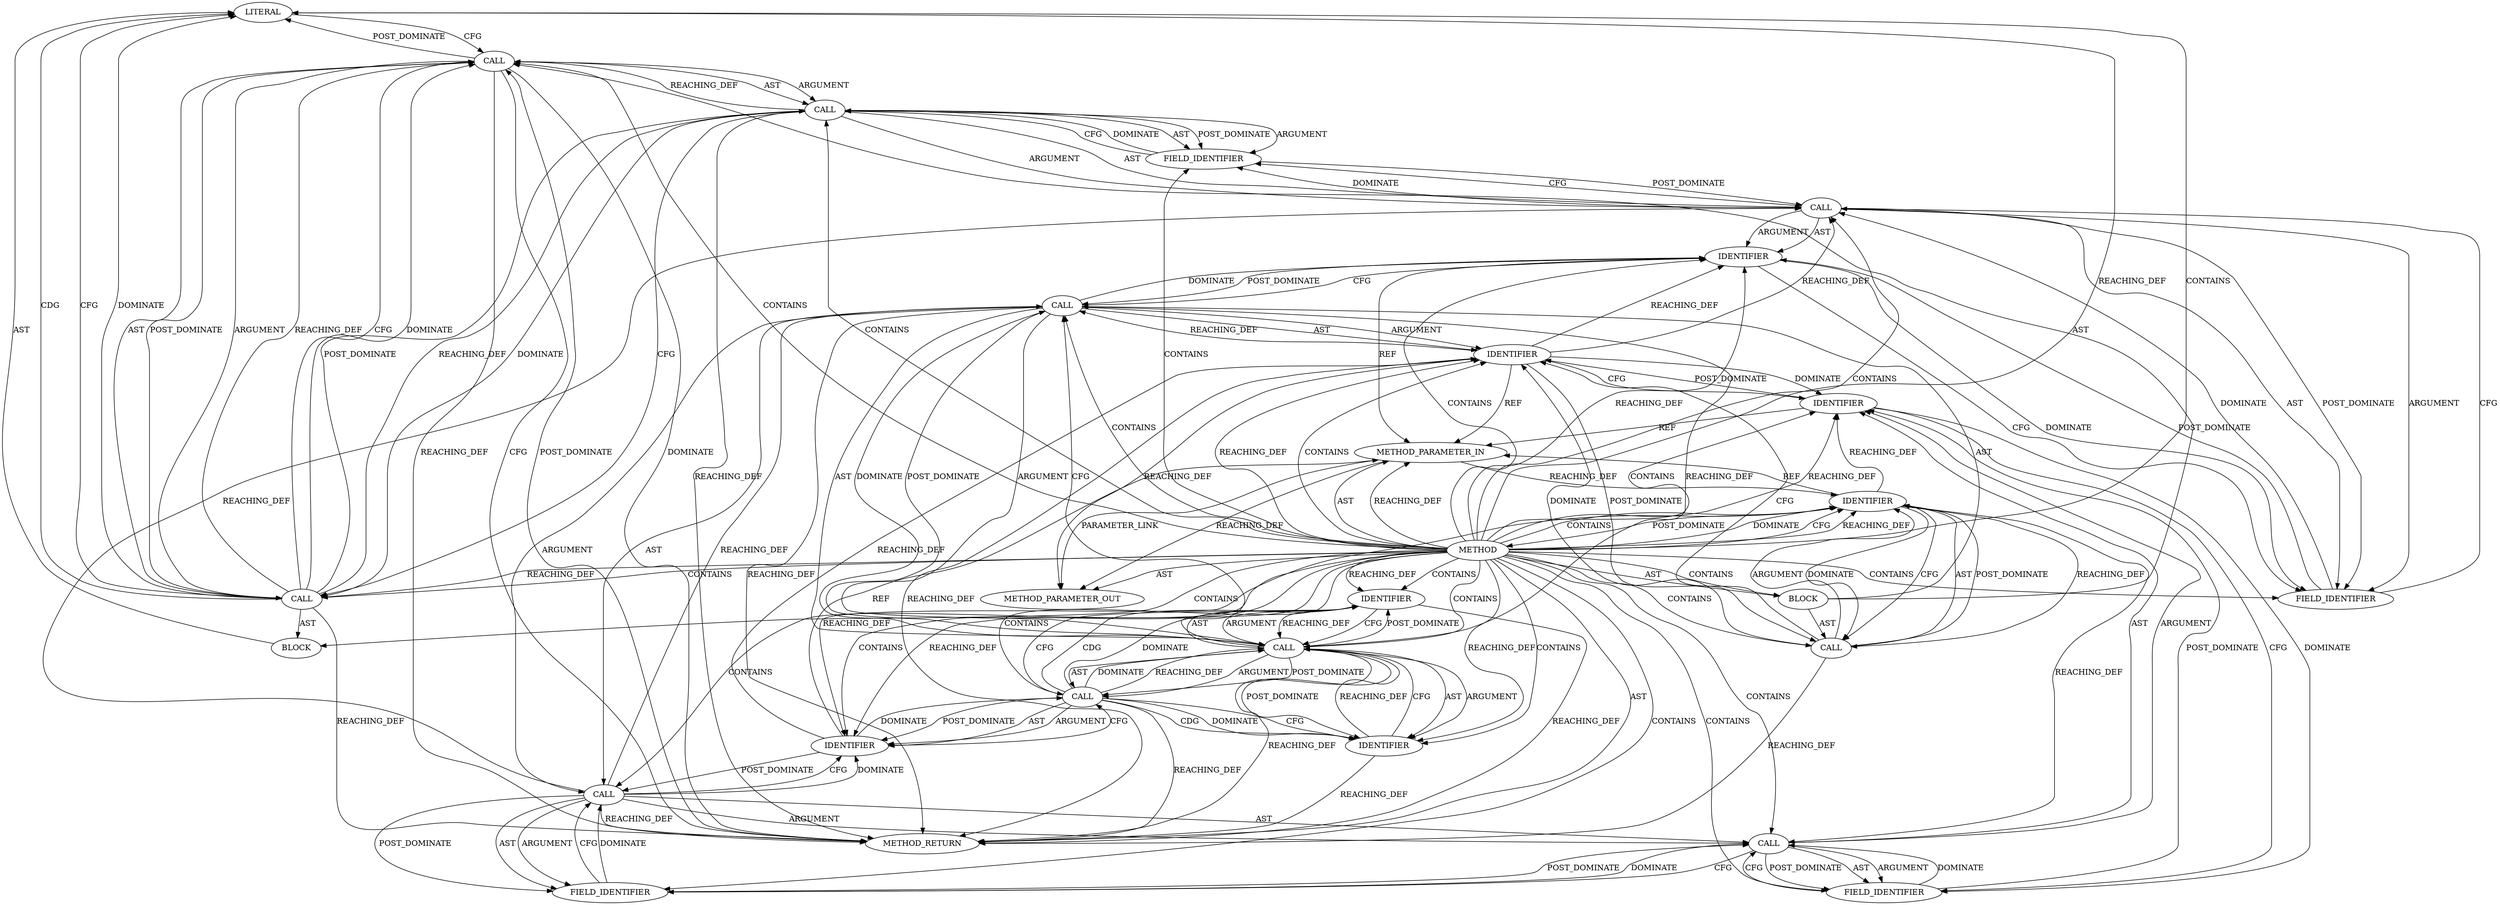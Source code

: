 digraph {
  5621 [label=LITERAL ORDER=1 ARGUMENT_INDEX=1 CODE="1" COLUMN_NUMBER=21 LINE_NUMBER=1692 TYPE_FULL_NAME="int"]
  5605 [label=IDENTIFIER ORDER=1 ARGUMENT_INDEX=1 CODE="con" COLUMN_NUMBER=19 LINE_NUMBER=1689 TYPE_FULL_NAME="ceph_connection*" NAME="con"]
  5618 [label=FIELD_IDENTIFIER ORDER=2 ARGUMENT_INDEX=2 CODE="in_state" COLUMN_NUMBER=2 LINE_NUMBER=1692 CANONICAL_NAME="in_state"]
  5617 [label=FIELD_IDENTIFIER ORDER=2 ARGUMENT_INDEX=2 CODE="v2" COLUMN_NUMBER=2 LINE_NUMBER=1692 CANONICAL_NAME="v2"]
  5598 [label=BLOCK ORDER=2 ARGUMENT_INDEX=-1 CODE="{
	reset_in_kvecs(con);
	add_in_kvec(con, con->v2.in_buf,
		    con_secure(con) ? CEPH_PREAMBLE_SECURE_LEN :
				      CEPH_PREAMBLE_PLAIN_LEN);
	con->v2.in_state = IN_S_HANDLE_PREAMBLE;
}" COLUMN_NUMBER=1 LINE_NUMBER=1687 TYPE_FULL_NAME="void"]
  5596 [label=METHOD COLUMN_NUMBER=1 LINE_NUMBER=1686 COLUMN_NUMBER_END=20 IS_EXTERNAL=false SIGNATURE="void prepare_read_preamble (ceph_connection*)" NAME="prepare_read_preamble" AST_PARENT_TYPE="TYPE_DECL" AST_PARENT_FULL_NAME="file_code_old-a282a2f-decode_preamble-525.c:<global>" ORDER=77 CODE="static void prepare_read_preamble(struct ceph_connection *con)
{
	reset_in_kvecs(con);
	add_in_kvec(con, con->v2.in_buf,
		    con_secure(con) ? CEPH_PREAMBLE_SECURE_LEN :
				      CEPH_PREAMBLE_PLAIN_LEN);
	con->v2.in_state = IN_S_HANDLE_PREAMBLE;
}" FULL_NAME="prepare_read_preamble" LINE_NUMBER_END=1692 FILENAME="file_code_old-a282a2f-decode_preamble-525.c"]
  5600 [label=IDENTIFIER ORDER=1 ARGUMENT_INDEX=1 CODE="con" COLUMN_NUMBER=17 LINE_NUMBER=1688 TYPE_FULL_NAME="ceph_connection*" NAME="con"]
  5611 [label=IDENTIFIER ORDER=2 ARGUMENT_INDEX=2 CODE="CEPH_PREAMBLE_SECURE_LEN" COLUMN_NUMBER=25 LINE_NUMBER=1690 TYPE_FULL_NAME="ANY" NAME="CEPH_PREAMBLE_SECURE_LEN"]
  5610 [label=IDENTIFIER ORDER=1 ARGUMENT_INDEX=1 CODE="con" COLUMN_NUMBER=18 LINE_NUMBER=1690 TYPE_FULL_NAME="ceph_connection*" NAME="con"]
  5602 [label=IDENTIFIER ORDER=1 ARGUMENT_INDEX=1 CODE="con" COLUMN_NUMBER=14 LINE_NUMBER=1689 TYPE_FULL_NAME="ceph_connection*" NAME="con"]
  5614 [label=CALL ORDER=1 ARGUMENT_INDEX=1 CODE="con->v2.in_state" COLUMN_NUMBER=2 METHOD_FULL_NAME="<operator>.fieldAccess" LINE_NUMBER=1692 TYPE_FULL_NAME="<empty>" DISPATCH_TYPE="STATIC_DISPATCH" SIGNATURE="" NAME="<operator>.fieldAccess"]
  5607 [label=FIELD_IDENTIFIER ORDER=2 ARGUMENT_INDEX=2 CODE="in_buf" COLUMN_NUMBER=19 LINE_NUMBER=1689 CANONICAL_NAME="in_buf"]
  5609 [label=CALL ORDER=1 ARGUMENT_INDEX=1 CODE="con_secure(con)" COLUMN_NUMBER=7 METHOD_FULL_NAME="con_secure" LINE_NUMBER=1690 TYPE_FULL_NAME="<empty>" DISPATCH_TYPE="STATIC_DISPATCH" SIGNATURE="" NAME="con_secure"]
  5619 [label=CALL ORDER=2 ARGUMENT_INDEX=2 CODE="IN_S_HANDLE_PREAMBLE" COLUMN_NUMBER=21 METHOD_FULL_NAME="file_code_old-a282a2f-decode_preamble-525.c:55:55:IN_S_HANDLE_PREAMBLE:0" LINE_NUMBER=1692 TYPE_FULL_NAME="int" DISPATCH_TYPE="INLINED" SIGNATURE="" NAME="IN_S_HANDLE_PREAMBLE"]
  5620 [label=BLOCK ORDER=1 ARGUMENT_INDEX=1 CODE="<empty>" TYPE_FULL_NAME="void"]
  13149 [label=METHOD_PARAMETER_OUT ORDER=1 CODE="struct ceph_connection *con" IS_VARIADIC=false COLUMN_NUMBER=35 LINE_NUMBER=1686 TYPE_FULL_NAME="ceph_connection*" EVALUATION_STRATEGY="BY_VALUE" INDEX=1 NAME="con"]
  5606 [label=FIELD_IDENTIFIER ORDER=2 ARGUMENT_INDEX=2 CODE="v2" COLUMN_NUMBER=19 LINE_NUMBER=1689 CANONICAL_NAME="v2"]
  5615 [label=CALL ORDER=1 ARGUMENT_INDEX=1 CODE="con->v2" COLUMN_NUMBER=2 METHOD_FULL_NAME="<operator>.indirectFieldAccess" LINE_NUMBER=1692 TYPE_FULL_NAME="<empty>" DISPATCH_TYPE="STATIC_DISPATCH" SIGNATURE="" NAME="<operator>.indirectFieldAccess"]
  5622 [label=METHOD_RETURN ORDER=3 CODE="RET" COLUMN_NUMBER=1 LINE_NUMBER=1686 TYPE_FULL_NAME="void" EVALUATION_STRATEGY="BY_VALUE"]
  5603 [label=CALL ORDER=2 ARGUMENT_INDEX=2 CODE="con->v2.in_buf" COLUMN_NUMBER=19 METHOD_FULL_NAME="<operator>.fieldAccess" LINE_NUMBER=1689 TYPE_FULL_NAME="<empty>" DISPATCH_TYPE="STATIC_DISPATCH" SIGNATURE="" NAME="<operator>.fieldAccess"]
  5601 [label=CALL ORDER=2 ARGUMENT_INDEX=-1 CODE="add_in_kvec(con, con->v2.in_buf,
		    con_secure(con) ? CEPH_PREAMBLE_SECURE_LEN :
				      CEPH_PREAMBLE_PLAIN_LEN)" COLUMN_NUMBER=2 METHOD_FULL_NAME="add_in_kvec" LINE_NUMBER=1689 TYPE_FULL_NAME="<empty>" DISPATCH_TYPE="STATIC_DISPATCH" SIGNATURE="" NAME="add_in_kvec"]
  5608 [label=CALL ORDER=3 ARGUMENT_INDEX=3 CODE="con_secure(con) ? CEPH_PREAMBLE_SECURE_LEN :
				      CEPH_PREAMBLE_PLAIN_LEN" COLUMN_NUMBER=7 METHOD_FULL_NAME="<operator>.conditional" LINE_NUMBER=1690 TYPE_FULL_NAME="<empty>" DISPATCH_TYPE="STATIC_DISPATCH" SIGNATURE="" NAME="<operator>.conditional"]
  5613 [label=CALL ORDER=3 ARGUMENT_INDEX=-1 CODE="con->v2.in_state = IN_S_HANDLE_PREAMBLE" COLUMN_NUMBER=2 METHOD_FULL_NAME="<operator>.assignment" LINE_NUMBER=1692 TYPE_FULL_NAME="<empty>" DISPATCH_TYPE="STATIC_DISPATCH" SIGNATURE="" NAME="<operator>.assignment"]
  5604 [label=CALL ORDER=1 ARGUMENT_INDEX=1 CODE="con->v2" COLUMN_NUMBER=19 METHOD_FULL_NAME="<operator>.indirectFieldAccess" LINE_NUMBER=1689 TYPE_FULL_NAME="<empty>" DISPATCH_TYPE="STATIC_DISPATCH" SIGNATURE="" NAME="<operator>.indirectFieldAccess"]
  5612 [label=IDENTIFIER ORDER=3 ARGUMENT_INDEX=3 CODE="CEPH_PREAMBLE_PLAIN_LEN" COLUMN_NUMBER=11 LINE_NUMBER=1691 TYPE_FULL_NAME="ANY" NAME="CEPH_PREAMBLE_PLAIN_LEN"]
  5597 [label=METHOD_PARAMETER_IN ORDER=1 CODE="struct ceph_connection *con" IS_VARIADIC=false COLUMN_NUMBER=35 LINE_NUMBER=1686 TYPE_FULL_NAME="ceph_connection*" EVALUATION_STRATEGY="BY_VALUE" INDEX=1 NAME="con"]
  5599 [label=CALL ORDER=1 ARGUMENT_INDEX=-1 CODE="reset_in_kvecs(con)" COLUMN_NUMBER=2 METHOD_FULL_NAME="reset_in_kvecs" LINE_NUMBER=1688 TYPE_FULL_NAME="<empty>" DISPATCH_TYPE="STATIC_DISPATCH" SIGNATURE="" NAME="reset_in_kvecs"]
  5616 [label=IDENTIFIER ORDER=1 ARGUMENT_INDEX=1 CODE="con" COLUMN_NUMBER=2 LINE_NUMBER=1692 TYPE_FULL_NAME="ceph_connection*" NAME="con"]
  5615 -> 5617 [label=AST ]
  5596 -> 5603 [label=CONTAINS ]
  5597 -> 5600 [label=REACHING_DEF VARIABLE="con"]
  5610 -> 5609 [label=CFG ]
  5614 -> 5618 [label=AST ]
  5602 -> 5605 [label=CFG ]
  5601 -> 5608 [label=POST_DOMINATE ]
  5610 -> 5602 [label=REACHING_DEF VARIABLE="con"]
  5608 -> 5601 [label=DOMINATE ]
  5617 -> 5615 [label=CFG ]
  5609 -> 5622 [label=REACHING_DEF VARIABLE="con_secure(con)"]
  5609 -> 5612 [label=CFG ]
  5596 -> 5609 [label=CONTAINS ]
  5599 -> 5600 [label=AST ]
  5618 -> 5614 [label=CFG ]
  5619 -> 5621 [label=CDG ]
  5596 -> 5612 [label=CONTAINS ]
  5604 -> 5607 [label=CFG ]
  5596 -> 5619 [label=CONTAINS ]
  5619 -> 5622 [label=REACHING_DEF VARIABLE="IN_S_HANDLE_PREAMBLE"]
  5602 -> 13149 [label=REACHING_DEF VARIABLE="con"]
  5596 -> 13149 [label=AST ]
  5613 -> 5619 [label=POST_DOMINATE ]
  5598 -> 5601 [label=AST ]
  5596 -> 5604 [label=CONTAINS ]
  5596 -> 5610 [label=REACHING_DEF VARIABLE=""]
  5613 -> 5621 [label=POST_DOMINATE ]
  5600 -> 5597 [label=REF ]
  5600 -> 5599 [label=REACHING_DEF VARIABLE="con"]
  5596 -> 5612 [label=REACHING_DEF VARIABLE=""]
  5596 -> 5600 [label=DOMINATE ]
  5596 -> 5602 [label=REACHING_DEF VARIABLE=""]
  5609 -> 5611 [label=CFG ]
  5613 -> 5622 [label=CFG ]
  5609 -> 5608 [label=DOMINATE ]
  5596 -> 5598 [label=CONTAINS ]
  5608 -> 5609 [label=ARGUMENT ]
  5601 -> 5602 [label=AST ]
  5614 -> 5618 [label=POST_DOMINATE ]
  5607 -> 5603 [label=CFG ]
  5613 -> 5614 [label=ARGUMENT ]
  5615 -> 5616 [label=ARGUMENT ]
  5596 -> 5617 [label=CONTAINS ]
  5614 -> 5622 [label=REACHING_DEF VARIABLE="con->v2.in_state"]
  5605 -> 5597 [label=REF ]
  5596 -> 5605 [label=REACHING_DEF VARIABLE=""]
  5603 -> 5622 [label=REACHING_DEF VARIABLE="con->v2.in_buf"]
  5603 -> 5607 [label=POST_DOMINATE ]
  5600 -> 5610 [label=REACHING_DEF VARIABLE="con"]
  5608 -> 5611 [label=POST_DOMINATE ]
  5612 -> 5622 [label=REACHING_DEF VARIABLE="CEPH_PREAMBLE_PLAIN_LEN"]
  5617 -> 5615 [label=DOMINATE ]
  5596 -> 5597 [label=AST ]
  5615 -> 5618 [label=DOMINATE ]
  5601 -> 5602 [label=ARGUMENT ]
  5613 -> 5619 [label=ARGUMENT ]
  5602 -> 5622 [label=REACHING_DEF VARIABLE="con"]
  5601 -> 5616 [label=CFG ]
  5613 -> 5619 [label=AST ]
  5606 -> 5604 [label=DOMINATE ]
  5596 -> 5611 [label=REACHING_DEF VARIABLE=""]
  5600 -> 5599 [label=DOMINATE ]
  5619 -> 5613 [label=DOMINATE ]
  5596 -> 5620 [label=CONTAINS ]
  5611 -> 5622 [label=REACHING_DEF VARIABLE="CEPH_PREAMBLE_SECURE_LEN"]
  5600 -> 5599 [label=CFG ]
  5608 -> 5601 [label=CFG ]
  5596 -> 5599 [label=CONTAINS ]
  5609 -> 5610 [label=POST_DOMINATE ]
  5603 -> 5610 [label=DOMINATE ]
  5607 -> 5603 [label=DOMINATE ]
  5600 -> 5604 [label=REACHING_DEF VARIABLE="con"]
  5602 -> 5616 [label=REACHING_DEF VARIABLE="con"]
  5596 -> 5600 [label=CFG ]
  5596 -> 5600 [label=REACHING_DEF VARIABLE=""]
  5606 -> 5605 [label=POST_DOMINATE ]
  5604 -> 5606 [label=POST_DOMINATE ]
  5601 -> 5608 [label=ARGUMENT ]
  5596 -> 5602 [label=CONTAINS ]
  5614 -> 5615 [label=ARGUMENT ]
  5596 -> 5621 [label=CONTAINS ]
  5621 -> 5613 [label=CFG ]
  5619 -> 5613 [label=REACHING_DEF VARIABLE="IN_S_HANDLE_PREAMBLE"]
  5609 -> 5610 [label=AST ]
  5610 -> 5603 [label=POST_DOMINATE ]
  5604 -> 5606 [label=ARGUMENT ]
  5596 -> 5597 [label=REACHING_DEF VARIABLE=""]
  5613 -> 5614 [label=AST ]
  5622 -> 5613 [label=POST_DOMINATE ]
  5604 -> 5605 [label=AST ]
  5605 -> 5606 [label=CFG ]
  5619 -> 5620 [label=AST ]
  5603 -> 5610 [label=CFG ]
  5603 -> 5607 [label=ARGUMENT ]
  5598 -> 5599 [label=AST ]
  5603 -> 5615 [label=REACHING_DEF VARIABLE="con->v2.in_buf"]
  5601 -> 5603 [label=AST ]
  5599 -> 5622 [label=REACHING_DEF VARIABLE="reset_in_kvecs(con)"]
  5604 -> 5605 [label=ARGUMENT ]
  5619 -> 5614 [label=POST_DOMINATE ]
  5602 -> 5597 [label=REF ]
  5615 -> 5618 [label=CFG ]
  5607 -> 5604 [label=POST_DOMINATE ]
  5596 -> 5618 [label=CONTAINS ]
  5610 -> 5609 [label=DOMINATE ]
  5596 -> 5605 [label=CONTAINS ]
  5610 -> 5597 [label=REF ]
  5596 -> 5613 [label=CONTAINS ]
  5596 -> 5621 [label=REACHING_DEF VARIABLE=""]
  5608 -> 5611 [label=AST ]
  5605 -> 5602 [label=POST_DOMINATE ]
  5614 -> 5618 [label=ARGUMENT ]
  5600 -> 5596 [label=POST_DOMINATE ]
  5616 -> 5617 [label=DOMINATE ]
  5619 -> 5614 [label=REACHING_DEF VARIABLE="IN_S_HANDLE_PREAMBLE"]
  5615 -> 5617 [label=POST_DOMINATE ]
  5603 -> 5607 [label=AST ]
  5612 -> 5608 [label=CFG ]
  5608 -> 5612 [label=POST_DOMINATE ]
  5609 -> 5611 [label=CDG ]
  5612 -> 5608 [label=REACHING_DEF VARIABLE="CEPH_PREAMBLE_PLAIN_LEN"]
  5609 -> 5612 [label=CDG ]
  5599 -> 5600 [label=POST_DOMINATE ]
  5596 -> 5606 [label=CONTAINS ]
  5611 -> 5608 [label=REACHING_DEF VARIABLE="CEPH_PREAMBLE_SECURE_LEN"]
  5603 -> 5601 [label=REACHING_DEF VARIABLE="con->v2.in_buf"]
  5606 -> 5604 [label=CFG ]
  5613 -> 5622 [label=DOMINATE ]
  5618 -> 5614 [label=DOMINATE ]
  5596 -> 5616 [label=CONTAINS ]
  5596 -> 5598 [label=AST ]
  5615 -> 5616 [label=AST ]
  5608 -> 5611 [label=ARGUMENT ]
  5603 -> 5604 [label=ARGUMENT ]
  5599 -> 5602 [label=CFG ]
  5596 -> 5608 [label=CONTAINS ]
  5601 -> 5616 [label=DOMINATE ]
  5608 -> 5609 [label=POST_DOMINATE ]
  5599 -> 5600 [label=ARGUMENT ]
  5596 -> 5600 [label=CONTAINS ]
  5598 -> 5613 [label=AST ]
  5596 -> 5610 [label=CONTAINS ]
  5596 -> 5601 [label=CONTAINS ]
  5614 -> 5619 [label=DOMINATE ]
  5596 -> 5614 [label=CONTAINS ]
  5619 -> 5613 [label=CFG ]
  5619 -> 5621 [label=CFG ]
  5617 -> 5616 [label=POST_DOMINATE ]
  5613 -> 5622 [label=REACHING_DEF VARIABLE="con->v2.in_state = IN_S_HANDLE_PREAMBLE"]
  5616 -> 5601 [label=POST_DOMINATE ]
  5608 -> 5622 [label=REACHING_DEF VARIABLE="con_secure(con) ? CEPH_PREAMBLE_SECURE_LEN :
				      CEPH_PREAMBLE_PLAIN_LEN"]
  5609 -> 5610 [label=ARGUMENT ]
  5596 -> 5611 [label=CONTAINS ]
  5602 -> 5615 [label=REACHING_DEF VARIABLE="con"]
  5615 -> 5617 [label=ARGUMENT ]
  5609 -> 5608 [label=REACHING_DEF VARIABLE="con_secure(con)"]
  5601 -> 5622 [label=REACHING_DEF VARIABLE="add_in_kvec(con, con->v2.in_buf,
		    con_secure(con) ? CEPH_PREAMBLE_SECURE_LEN :
				      CEPH_PREAMBLE_PLAIN_LEN)"]
  5602 -> 5601 [label=REACHING_DEF VARIABLE="con"]
  5616 -> 5597 [label=REF ]
  5619 -> 5621 [label=DOMINATE ]
  5596 -> 5619 [label=REACHING_DEF VARIABLE=""]
  5599 -> 5602 [label=DOMINATE ]
  5602 -> 5605 [label=DOMINATE ]
  5614 -> 5619 [label=CFG ]
  5597 -> 13149 [label=PARAMETER_LINK ]
  5604 -> 5607 [label=DOMINATE ]
  5614 -> 5613 [label=REACHING_DEF VARIABLE="con->v2.in_state"]
  5596 -> 5615 [label=CONTAINS ]
  5605 -> 5606 [label=DOMINATE ]
  5601 -> 5603 [label=ARGUMENT ]
  5596 -> 5607 [label=CONTAINS ]
  5609 -> 5611 [label=DOMINATE ]
  5596 -> 5616 [label=REACHING_DEF VARIABLE=""]
  5611 -> 5608 [label=CFG ]
  5608 -> 5601 [label=REACHING_DEF VARIABLE="con_secure(con) ? CEPH_PREAMBLE_SECURE_LEN :
				      CEPH_PREAMBLE_PLAIN_LEN"]
  5620 -> 5621 [label=AST ]
  5602 -> 5599 [label=POST_DOMINATE ]
  5600 -> 5605 [label=REACHING_DEF VARIABLE="con"]
  5601 -> 5608 [label=AST ]
  5603 -> 5604 [label=AST ]
  5609 -> 5612 [label=DOMINATE ]
  5608 -> 5609 [label=AST ]
  5596 -> 5622 [label=AST ]
  5614 -> 5615 [label=AST ]
  5608 -> 5612 [label=AST ]
  5597 -> 13149 [label=REACHING_DEF VARIABLE="con"]
  5608 -> 5612 [label=ARGUMENT ]
  5616 -> 5617 [label=CFG ]
  5618 -> 5615 [label=POST_DOMINATE ]
  5604 -> 5606 [label=AST ]
}
